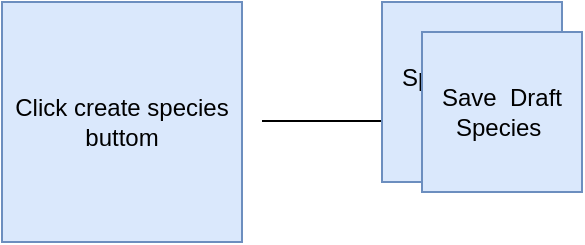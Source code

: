 <mxfile version="12.2.7" type="github" pages="1">
  <diagram name="Page-1" id="c7558073-3199-34d8-9f00-42111426c3f3">
    <mxGraphModel dx="1422" dy="791" grid="1" gridSize="10" guides="1" tooltips="1" connect="1" arrows="0" fold="1" page="1" pageScale="1" pageWidth="1600" pageHeight="1200" background="#ffffff" math="0" shadow="0">
      <root>
        <mxCell id="0"/>
        <mxCell id="1" parent="0"/>
        <mxCell id="VTh4LOK5k53mG7-g33eP-1" value="Click create species buttom" style="whiteSpace=wrap;html=1;aspect=fixed;fillColor=#dae8fc;strokeColor=#6c8ebf;" parent="1" vertex="1">
          <mxGeometry x="30" y="60" width="120" height="120" as="geometry"/>
        </mxCell>
        <mxCell id="VTh4LOK5k53mG7-g33eP-3" value="" style="endArrow=classic;html=1;" parent="1" edge="1">
          <mxGeometry width="50" height="50" relative="1" as="geometry">
            <mxPoint x="160" y="119.5" as="sourcePoint"/>
            <mxPoint x="230" y="119.5" as="targetPoint"/>
          </mxGeometry>
        </mxCell>
        <mxCell id="y1naxwlrMf5Ro_gKelW1-1" value="Species draft created" style="whiteSpace=wrap;html=1;aspect=fixed;fillColor=#dae8fc;strokeColor=#6c8ebf;" vertex="1" parent="1">
          <mxGeometry x="220" y="60" width="90" height="90" as="geometry"/>
        </mxCell>
        <mxCell id="VTh4LOK5k53mG7-g33eP-4" value="Save&amp;nbsp; Draft Species&amp;nbsp;" style="whiteSpace=wrap;html=1;aspect=fixed;fillColor=#dae8fc;strokeColor=#6c8ebf;" vertex="1" parent="1">
          <mxGeometry x="240" y="75" width="80" height="80" as="geometry"/>
        </mxCell>
      </root>
    </mxGraphModel>
  </diagram>
</mxfile>
